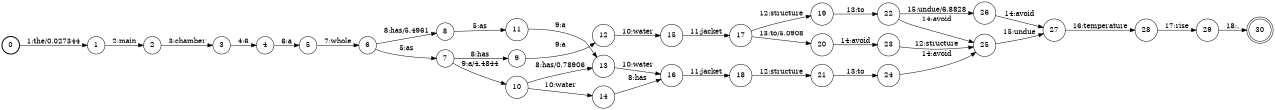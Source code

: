 digraph FST {
rankdir = LR;
size = "8.5,11";
label = "";
center = 1;
orientation = Portrait;
ranksep = "0.4";
nodesep = "0.25";
0 [label = "0", shape = circle, style = bold, fontsize = 14]
	0 -> 1 [label = "1:the/0.027344", fontsize = 14];
1 [label = "1", shape = circle, style = solid, fontsize = 14]
	1 -> 2 [label = "2:main", fontsize = 14];
2 [label = "2", shape = circle, style = solid, fontsize = 14]
	2 -> 3 [label = "3:chamber", fontsize = 14];
3 [label = "3", shape = circle, style = solid, fontsize = 14]
	3 -> 4 [label = "4:6", fontsize = 14];
4 [label = "4", shape = circle, style = solid, fontsize = 14]
	4 -> 5 [label = "6:a", fontsize = 14];
5 [label = "5", shape = circle, style = solid, fontsize = 14]
	5 -> 6 [label = "7:whole", fontsize = 14];
6 [label = "6", shape = circle, style = solid, fontsize = 14]
	6 -> 7 [label = "5:as", fontsize = 14];
	6 -> 8 [label = "8:has/5.4961", fontsize = 14];
7 [label = "7", shape = circle, style = solid, fontsize = 14]
	7 -> 10 [label = "9:a/4.4844", fontsize = 14];
	7 -> 9 [label = "8:has", fontsize = 14];
8 [label = "8", shape = circle, style = solid, fontsize = 14]
	8 -> 11 [label = "5:as", fontsize = 14];
9 [label = "9", shape = circle, style = solid, fontsize = 14]
	9 -> 12 [label = "9:a", fontsize = 14];
10 [label = "10", shape = circle, style = solid, fontsize = 14]
	10 -> 13 [label = "8:has/0.78906", fontsize = 14];
	10 -> 14 [label = "10:water", fontsize = 14];
11 [label = "11", shape = circle, style = solid, fontsize = 14]
	11 -> 13 [label = "9:a", fontsize = 14];
12 [label = "12", shape = circle, style = solid, fontsize = 14]
	12 -> 15 [label = "10:water", fontsize = 14];
13 [label = "13", shape = circle, style = solid, fontsize = 14]
	13 -> 16 [label = "10:water", fontsize = 14];
14 [label = "14", shape = circle, style = solid, fontsize = 14]
	14 -> 16 [label = "8:has", fontsize = 14];
15 [label = "15", shape = circle, style = solid, fontsize = 14]
	15 -> 17 [label = "11:jacket", fontsize = 14];
16 [label = "16", shape = circle, style = solid, fontsize = 14]
	16 -> 18 [label = "11:jacket", fontsize = 14];
17 [label = "17", shape = circle, style = solid, fontsize = 14]
	17 -> 19 [label = "12:structure", fontsize = 14];
	17 -> 20 [label = "13:to/5.0908", fontsize = 14];
18 [label = "18", shape = circle, style = solid, fontsize = 14]
	18 -> 21 [label = "12:structure", fontsize = 14];
19 [label = "19", shape = circle, style = solid, fontsize = 14]
	19 -> 22 [label = "13:to", fontsize = 14];
20 [label = "20", shape = circle, style = solid, fontsize = 14]
	20 -> 23 [label = "14:avoid", fontsize = 14];
21 [label = "21", shape = circle, style = solid, fontsize = 14]
	21 -> 24 [label = "13:to", fontsize = 14];
22 [label = "22", shape = circle, style = solid, fontsize = 14]
	22 -> 25 [label = "14:avoid", fontsize = 14];
	22 -> 26 [label = "15:undue/6.8828", fontsize = 14];
23 [label = "23", shape = circle, style = solid, fontsize = 14]
	23 -> 25 [label = "12:structure", fontsize = 14];
24 [label = "24", shape = circle, style = solid, fontsize = 14]
	24 -> 25 [label = "14:avoid", fontsize = 14];
25 [label = "25", shape = circle, style = solid, fontsize = 14]
	25 -> 27 [label = "15:undue", fontsize = 14];
26 [label = "26", shape = circle, style = solid, fontsize = 14]
	26 -> 27 [label = "14:avoid", fontsize = 14];
27 [label = "27", shape = circle, style = solid, fontsize = 14]
	27 -> 28 [label = "16:temperature", fontsize = 14];
28 [label = "28", shape = circle, style = solid, fontsize = 14]
	28 -> 29 [label = "17:rise", fontsize = 14];
29 [label = "29", shape = circle, style = solid, fontsize = 14]
	29 -> 30 [label = "18:.", fontsize = 14];
30 [label = "30", shape = doublecircle, style = solid, fontsize = 14]
}
